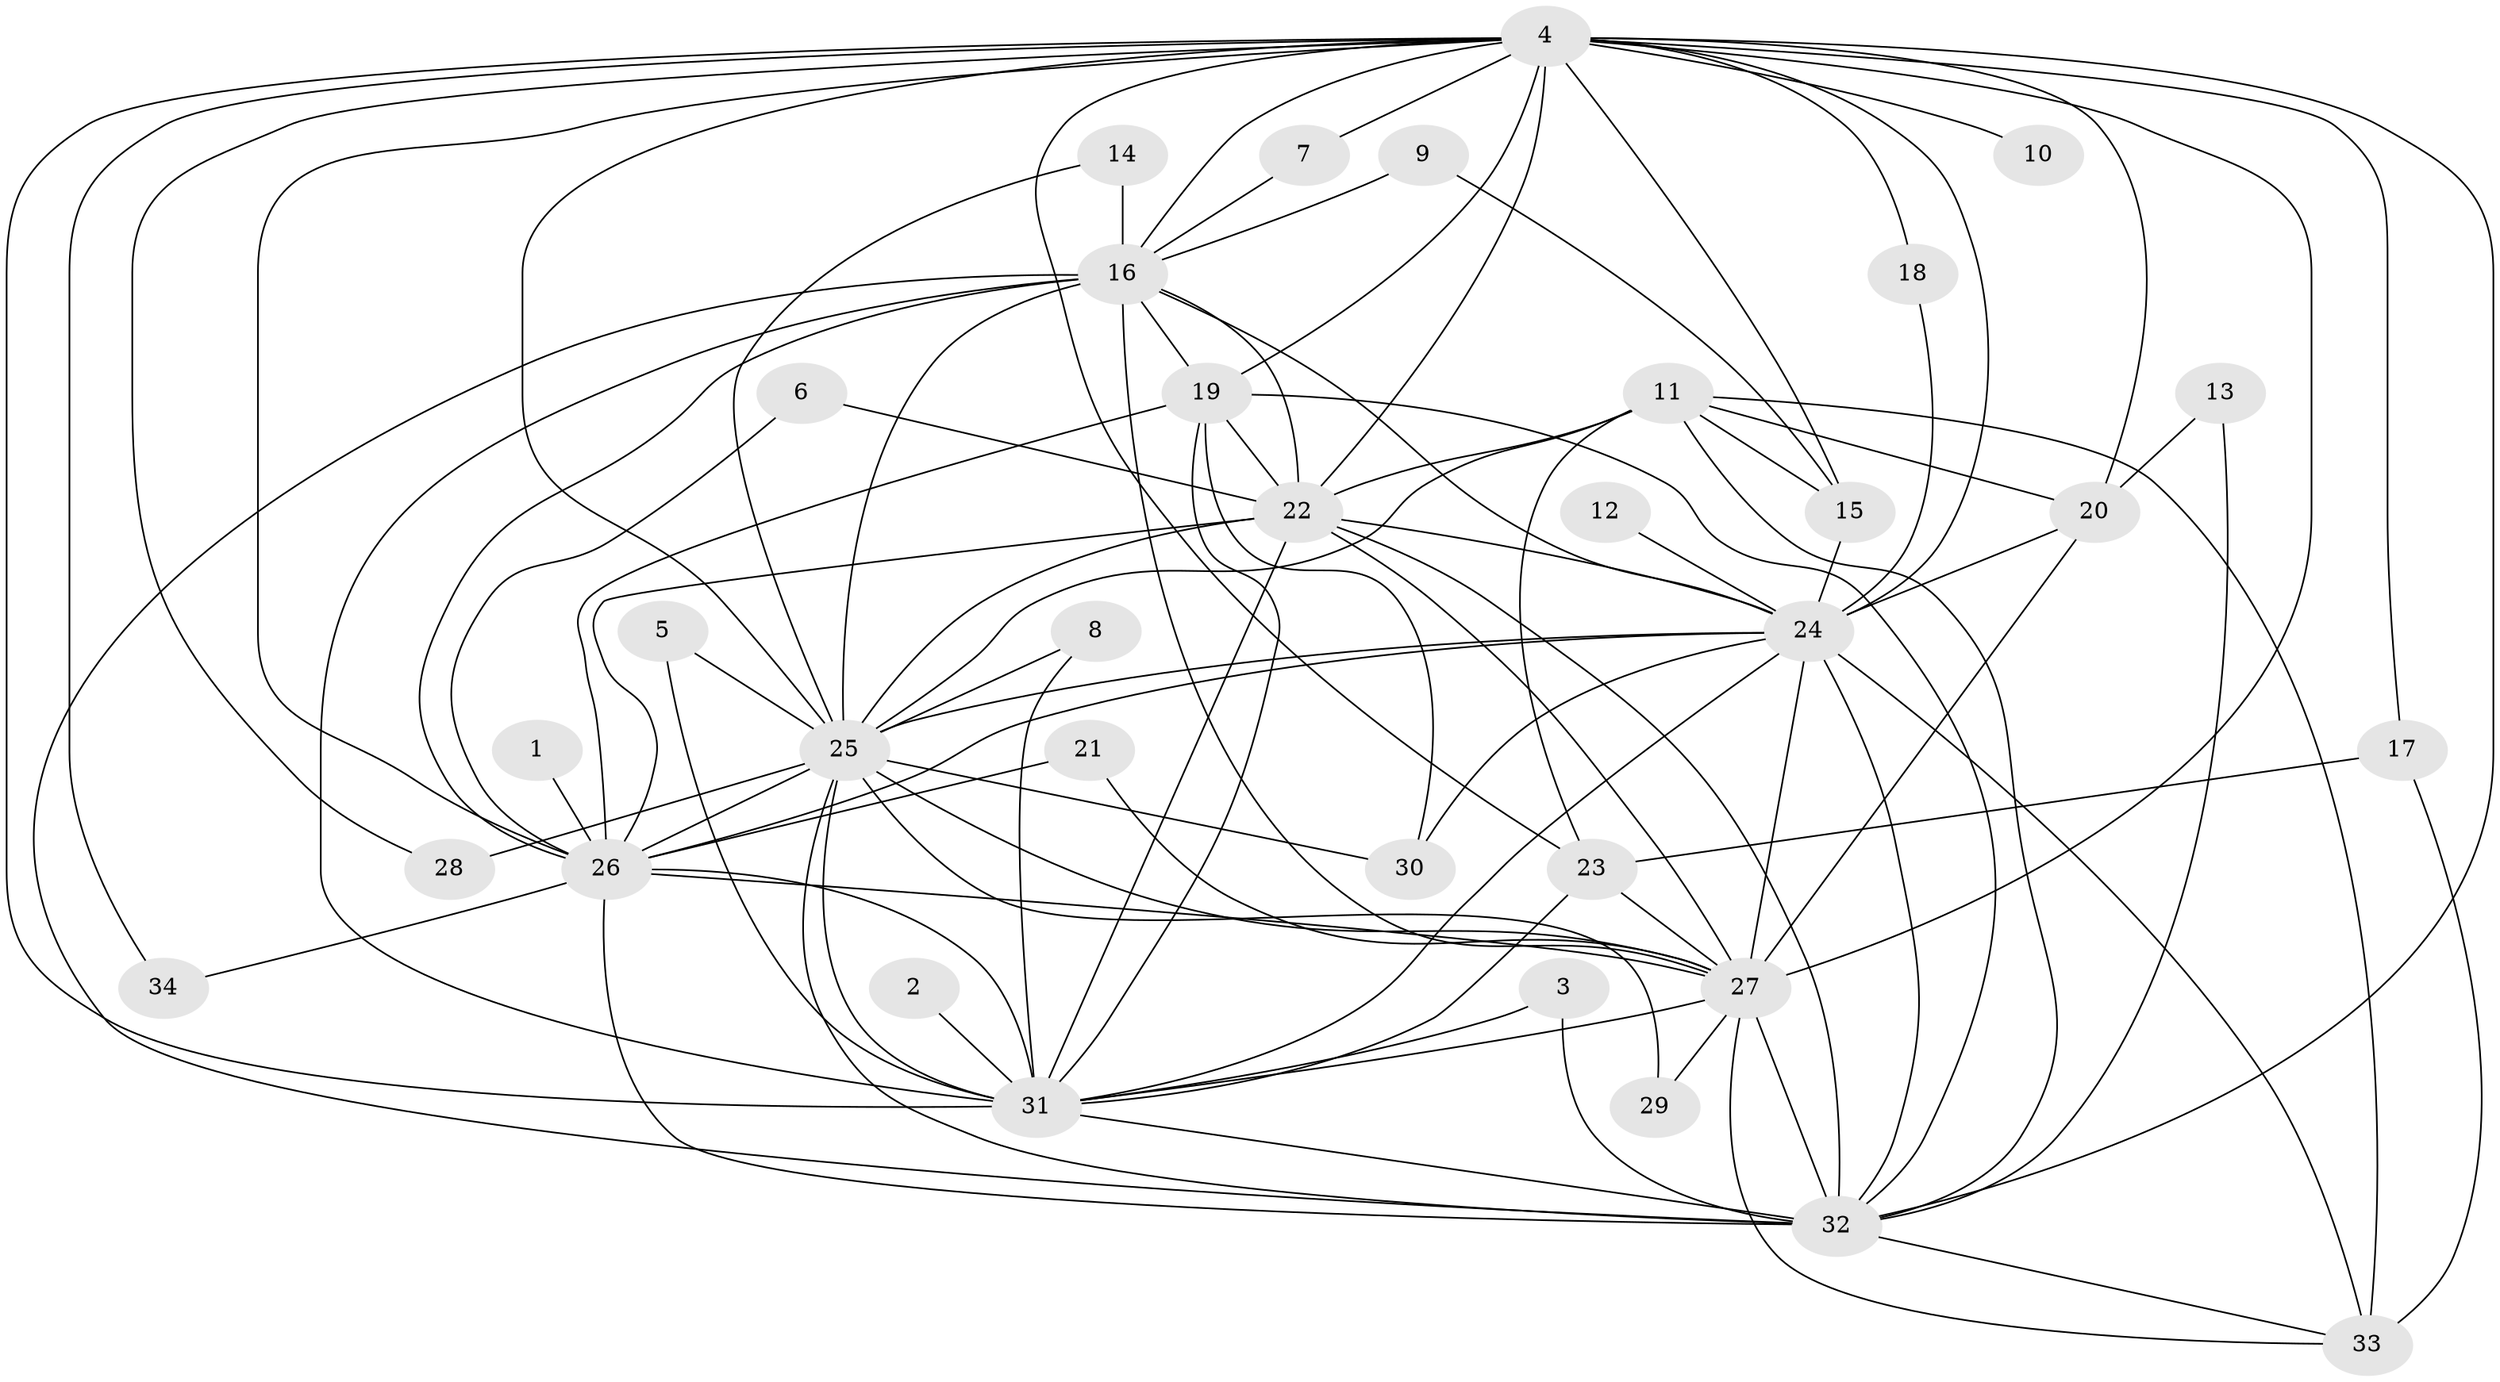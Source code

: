 // original degree distribution, {21: 0.029850746268656716, 13: 0.014925373134328358, 14: 0.014925373134328358, 20: 0.029850746268656716, 17: 0.014925373134328358, 19: 0.014925373134328358, 16: 0.014925373134328358, 15: 0.014925373134328358, 2: 0.6119402985074627, 3: 0.14925373134328357, 4: 0.04477611940298507, 6: 0.014925373134328358, 7: 0.014925373134328358, 5: 0.014925373134328358}
// Generated by graph-tools (version 1.1) at 2025/25/03/09/25 03:25:38]
// undirected, 34 vertices, 96 edges
graph export_dot {
graph [start="1"]
  node [color=gray90,style=filled];
  1;
  2;
  3;
  4;
  5;
  6;
  7;
  8;
  9;
  10;
  11;
  12;
  13;
  14;
  15;
  16;
  17;
  18;
  19;
  20;
  21;
  22;
  23;
  24;
  25;
  26;
  27;
  28;
  29;
  30;
  31;
  32;
  33;
  34;
  1 -- 26 [weight=1.0];
  2 -- 31 [weight=1.0];
  3 -- 31 [weight=1.0];
  3 -- 32 [weight=1.0];
  4 -- 7 [weight=1.0];
  4 -- 10 [weight=2.0];
  4 -- 15 [weight=1.0];
  4 -- 16 [weight=2.0];
  4 -- 17 [weight=1.0];
  4 -- 18 [weight=1.0];
  4 -- 19 [weight=1.0];
  4 -- 20 [weight=1.0];
  4 -- 22 [weight=3.0];
  4 -- 23 [weight=1.0];
  4 -- 24 [weight=2.0];
  4 -- 25 [weight=3.0];
  4 -- 26 [weight=2.0];
  4 -- 27 [weight=2.0];
  4 -- 28 [weight=1.0];
  4 -- 31 [weight=4.0];
  4 -- 32 [weight=3.0];
  4 -- 34 [weight=1.0];
  5 -- 25 [weight=1.0];
  5 -- 31 [weight=1.0];
  6 -- 22 [weight=1.0];
  6 -- 26 [weight=1.0];
  7 -- 16 [weight=1.0];
  8 -- 25 [weight=1.0];
  8 -- 31 [weight=1.0];
  9 -- 15 [weight=1.0];
  9 -- 16 [weight=1.0];
  11 -- 15 [weight=1.0];
  11 -- 20 [weight=1.0];
  11 -- 22 [weight=1.0];
  11 -- 23 [weight=1.0];
  11 -- 25 [weight=1.0];
  11 -- 32 [weight=1.0];
  11 -- 33 [weight=1.0];
  12 -- 24 [weight=1.0];
  13 -- 20 [weight=1.0];
  13 -- 32 [weight=1.0];
  14 -- 16 [weight=1.0];
  14 -- 25 [weight=1.0];
  15 -- 24 [weight=1.0];
  16 -- 19 [weight=1.0];
  16 -- 22 [weight=1.0];
  16 -- 24 [weight=1.0];
  16 -- 25 [weight=2.0];
  16 -- 26 [weight=1.0];
  16 -- 27 [weight=1.0];
  16 -- 31 [weight=2.0];
  16 -- 32 [weight=1.0];
  17 -- 23 [weight=1.0];
  17 -- 33 [weight=1.0];
  18 -- 24 [weight=1.0];
  19 -- 22 [weight=1.0];
  19 -- 26 [weight=1.0];
  19 -- 30 [weight=1.0];
  19 -- 31 [weight=1.0];
  19 -- 32 [weight=1.0];
  20 -- 24 [weight=1.0];
  20 -- 27 [weight=1.0];
  21 -- 26 [weight=1.0];
  21 -- 27 [weight=1.0];
  22 -- 24 [weight=1.0];
  22 -- 25 [weight=1.0];
  22 -- 26 [weight=1.0];
  22 -- 27 [weight=1.0];
  22 -- 31 [weight=1.0];
  22 -- 32 [weight=1.0];
  23 -- 27 [weight=1.0];
  23 -- 31 [weight=2.0];
  24 -- 25 [weight=2.0];
  24 -- 26 [weight=2.0];
  24 -- 27 [weight=1.0];
  24 -- 30 [weight=1.0];
  24 -- 31 [weight=2.0];
  24 -- 32 [weight=1.0];
  24 -- 33 [weight=1.0];
  25 -- 26 [weight=1.0];
  25 -- 27 [weight=1.0];
  25 -- 28 [weight=1.0];
  25 -- 29 [weight=1.0];
  25 -- 30 [weight=1.0];
  25 -- 31 [weight=1.0];
  25 -- 32 [weight=2.0];
  26 -- 27 [weight=2.0];
  26 -- 31 [weight=1.0];
  26 -- 32 [weight=2.0];
  26 -- 34 [weight=1.0];
  27 -- 29 [weight=1.0];
  27 -- 31 [weight=1.0];
  27 -- 32 [weight=3.0];
  27 -- 33 [weight=1.0];
  31 -- 32 [weight=1.0];
  32 -- 33 [weight=1.0];
}
